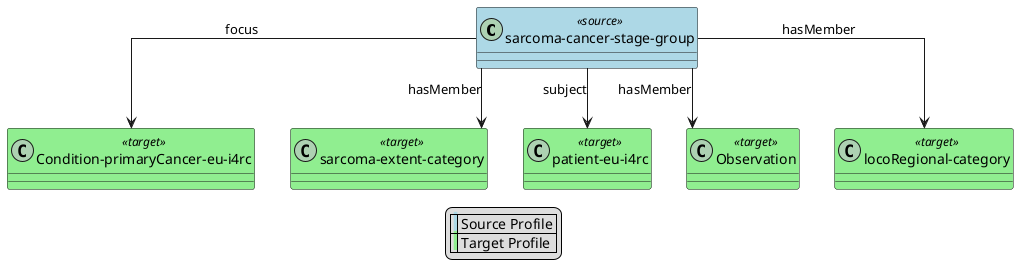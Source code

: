 
@startuml
!define RECTANGLE class
skinparam linetype ortho

skinparam class {
    BackgroundColor<<source>> LightBlue
    BackgroundColor<<target>> LightGreen
}
RECTANGLE sarcomacancerstagegroup as "sarcoma-cancer-stage-group" <<source>> [[StructureDefinition-sarcoma-cancer-stage-group.html]]
RECTANGLE ConditionprimaryCancereui4rc as "Condition-primaryCancer-eu-i4rc" <<target>> [[StructureDefinition-Condition-primaryCancer-eu-i4rc.html]]
RECTANGLE sarcomaextentcategory as "sarcoma-extent-category" <<target>> [[StructureDefinition-sarcoma-extent-category.html]]
RECTANGLE patienteui4rc as "patient-eu-i4rc" <<target>> [[StructureDefinition-patient-eu-i4rc.html]]
RECTANGLE Observation as "Observation" <<target>> [[StructureDefinition-Observation.html]]
RECTANGLE sarcomalocoRegionalcategory as "locoRegional-category" <<target>> [[StructureDefinition-locoRegional-category.html]]
sarcomacancerstagegroup --> patienteui4rc : "subject"
sarcomacancerstagegroup --> ConditionprimaryCancereui4rc : "focus"
sarcomacancerstagegroup --> Observation : "hasMember"
sarcomacancerstagegroup --> sarcomaextentcategory : "hasMember"
sarcomacancerstagegroup --> sarcomalocoRegionalcategory : "hasMember"

legend
  | <back:LightBlue> | Source Profile |
  | <back:LightGreen> | Target Profile |
endlegend

@enduml

